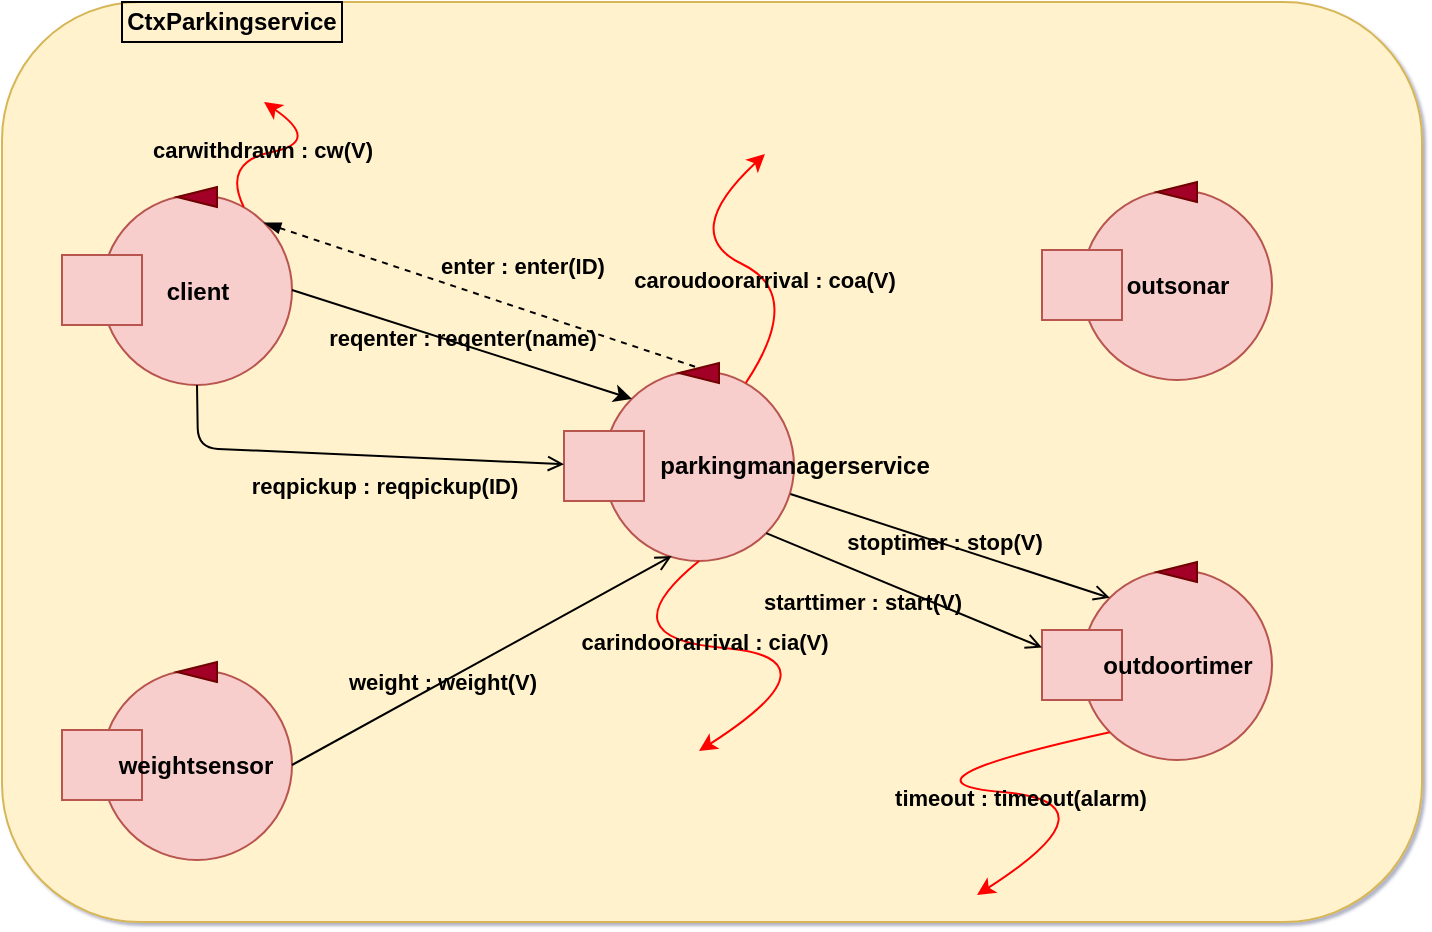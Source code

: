 <mxfile version="14.6.13" type="device"><diagram id="wI8z80SIdUuaSBe2A1s2" name="Pagina-1"><mxGraphModel dx="1086" dy="846" grid="1" gridSize="10" guides="1" tooltips="1" connect="1" arrows="1" fold="1" page="1" pageScale="1" pageWidth="827" pageHeight="1169" math="0" shadow="1"><root><mxCell id="0"/><mxCell id="1" parent="0"/><mxCell id="jZINJF8swxtSmkf8bM59-7" value="" style="rounded=1;whiteSpace=wrap;html=1;fillColor=#fff2cc;strokeColor=#d6b656;" parent="1" vertex="1"><mxGeometry y="180" width="710" height="460" as="geometry"/></mxCell><mxCell id="jZINJF8swxtSmkf8bM59-8" value="&lt;font color=&quot;#000000&quot;&gt;&lt;b&gt;CtxParkingservice&lt;/b&gt;&lt;/font&gt;" style="text;html=1;align=center;verticalAlign=middle;whiteSpace=wrap;rounded=0;strokeColor=#000000;" parent="1" vertex="1"><mxGeometry x="60" y="180" width="110" height="20" as="geometry"/></mxCell><mxCell id="jZINJF8swxtSmkf8bM59-9" value="" style="ellipse;whiteSpace=wrap;html=1;aspect=fixed;fillColor=#f8cecc;strokeColor=#b85450;" parent="1" vertex="1"><mxGeometry x="301" y="364.5" width="95" height="95" as="geometry"/></mxCell><mxCell id="jZINJF8swxtSmkf8bM59-10" value="" style="rounded=0;whiteSpace=wrap;html=1;fillColor=#f8cecc;strokeColor=#b85450;" parent="1" vertex="1"><mxGeometry x="281" y="394.5" width="40" height="35" as="geometry"/></mxCell><mxCell id="jZINJF8swxtSmkf8bM59-11" value="" style="triangle;whiteSpace=wrap;html=1;rotation=-180;fillColor=#a20025;strokeColor=#6F0000;fontColor=#ffffff;" parent="1" vertex="1"><mxGeometry x="338.5" y="360.5" width="20" height="10" as="geometry"/></mxCell><mxCell id="jZINJF8swxtSmkf8bM59-25" value="&lt;font color=&quot;#000000&quot;&gt;&lt;b&gt;parkingmanagerservice&lt;/b&gt;&lt;/font&gt;" style="text;html=1;strokeColor=none;fillColor=none;align=center;verticalAlign=middle;whiteSpace=wrap;rounded=0;" parent="1" vertex="1"><mxGeometry x="330" y="402" width="132.5" height="20" as="geometry"/></mxCell><mxCell id="jZINJF8swxtSmkf8bM59-27" value="" style="ellipse;whiteSpace=wrap;html=1;aspect=fixed;fillColor=#f8cecc;strokeColor=#b85450;" parent="1" vertex="1"><mxGeometry x="540.0" y="274" width="95" height="95" as="geometry"/></mxCell><mxCell id="jZINJF8swxtSmkf8bM59-28" value="" style="rounded=0;whiteSpace=wrap;html=1;fillColor=#f8cecc;strokeColor=#b85450;" parent="1" vertex="1"><mxGeometry x="520.0" y="304" width="40" height="35" as="geometry"/></mxCell><mxCell id="jZINJF8swxtSmkf8bM59-29" value="" style="triangle;whiteSpace=wrap;html=1;rotation=-180;fillColor=#a20025;strokeColor=#6F0000;fontColor=#ffffff;" parent="1" vertex="1"><mxGeometry x="577.5" y="270" width="20" height="10" as="geometry"/></mxCell><mxCell id="jZINJF8swxtSmkf8bM59-30" value="&lt;font color=&quot;#000000&quot;&gt;&lt;b&gt;outsonar&lt;/b&gt;&lt;/font&gt;" style="text;html=1;strokeColor=none;fillColor=none;align=center;verticalAlign=middle;whiteSpace=wrap;rounded=0;" parent="1" vertex="1"><mxGeometry x="568.0" y="312" width="40" height="20" as="geometry"/></mxCell><mxCell id="jZINJF8swxtSmkf8bM59-31" value="" style="ellipse;whiteSpace=wrap;html=1;aspect=fixed;fillColor=#f8cecc;strokeColor=#b85450;" parent="1" vertex="1"><mxGeometry x="50.0" y="514" width="95" height="95" as="geometry"/></mxCell><mxCell id="jZINJF8swxtSmkf8bM59-32" value="" style="rounded=0;whiteSpace=wrap;html=1;fillColor=#f8cecc;strokeColor=#b85450;" parent="1" vertex="1"><mxGeometry x="30.0" y="544" width="40" height="35" as="geometry"/></mxCell><mxCell id="jZINJF8swxtSmkf8bM59-33" value="" style="triangle;whiteSpace=wrap;html=1;rotation=-180;fillColor=#a20025;strokeColor=#6F0000;fontColor=#ffffff;" parent="1" vertex="1"><mxGeometry x="87.5" y="510" width="20" height="10" as="geometry"/></mxCell><mxCell id="jZINJF8swxtSmkf8bM59-34" value="&lt;font color=&quot;#000000&quot;&gt;&lt;b&gt;weightsensor&lt;/b&gt;&lt;/font&gt;" style="text;html=1;strokeColor=none;fillColor=none;align=center;verticalAlign=middle;whiteSpace=wrap;rounded=0;" parent="1" vertex="1"><mxGeometry x="77.0" y="552" width="40" height="20" as="geometry"/></mxCell><mxCell id="jZINJF8swxtSmkf8bM59-37" value="" style="ellipse;whiteSpace=wrap;html=1;aspect=fixed;fillColor=#f8cecc;strokeColor=#b85450;" parent="1" vertex="1"><mxGeometry x="540.0" y="464" width="95" height="95" as="geometry"/></mxCell><mxCell id="jZINJF8swxtSmkf8bM59-38" value="" style="rounded=0;whiteSpace=wrap;html=1;fillColor=#f8cecc;strokeColor=#b85450;" parent="1" vertex="1"><mxGeometry x="520.0" y="494" width="40" height="35" as="geometry"/></mxCell><mxCell id="jZINJF8swxtSmkf8bM59-39" value="" style="triangle;whiteSpace=wrap;html=1;rotation=-180;fillColor=#a20025;strokeColor=#6F0000;fontColor=#ffffff;" parent="1" vertex="1"><mxGeometry x="577.5" y="460" width="20" height="10" as="geometry"/></mxCell><mxCell id="jZINJF8swxtSmkf8bM59-40" value="&lt;font color=&quot;#000000&quot;&gt;&lt;b&gt;outdoortimer&lt;/b&gt;&lt;/font&gt;" style="text;html=1;strokeColor=none;fillColor=none;align=center;verticalAlign=middle;whiteSpace=wrap;rounded=0;" parent="1" vertex="1"><mxGeometry x="568.0" y="502" width="40" height="20" as="geometry"/></mxCell><mxCell id="jZINJF8swxtSmkf8bM59-43" value="" style="ellipse;whiteSpace=wrap;html=1;aspect=fixed;fillColor=#f8cecc;strokeColor=#b85450;" parent="1" vertex="1"><mxGeometry x="50.0" y="276.5" width="95" height="95" as="geometry"/></mxCell><mxCell id="jZINJF8swxtSmkf8bM59-44" value="" style="rounded=0;whiteSpace=wrap;html=1;fillColor=#f8cecc;strokeColor=#b85450;" parent="1" vertex="1"><mxGeometry x="30.0" y="306.5" width="40" height="35" as="geometry"/></mxCell><mxCell id="jZINJF8swxtSmkf8bM59-45" value="" style="triangle;whiteSpace=wrap;html=1;rotation=-180;fillColor=#a20025;strokeColor=#6F0000;fontColor=#ffffff;" parent="1" vertex="1"><mxGeometry x="87.5" y="272.5" width="20" height="10" as="geometry"/></mxCell><mxCell id="jZINJF8swxtSmkf8bM59-46" value="&lt;font color=&quot;#000000&quot;&gt;&lt;b&gt;client&lt;/b&gt;&lt;/font&gt;" style="text;html=1;strokeColor=none;fillColor=none;align=center;verticalAlign=middle;whiteSpace=wrap;rounded=0;" parent="1" vertex="1"><mxGeometry x="78.0" y="314.5" width="40" height="20" as="geometry"/></mxCell><mxCell id="jZINJF8swxtSmkf8bM59-47" value="" style="endArrow=classic;html=1;strokeColor=#000000;exitX=1;exitY=0.5;exitDx=0;exitDy=0;entryX=0;entryY=0;entryDx=0;entryDy=0;" parent="1" source="jZINJF8swxtSmkf8bM59-43" target="jZINJF8swxtSmkf8bM59-9" edge="1"><mxGeometry width="50" height="50" relative="1" as="geometry"><mxPoint x="130" y="420" as="sourcePoint"/><mxPoint x="160" y="390" as="targetPoint"/></mxGeometry></mxCell><mxCell id="jZINJF8swxtSmkf8bM59-49" value="&lt;b&gt;reqenter : reqenter(name)&lt;/b&gt;" style="edgeLabel;html=1;align=center;verticalAlign=middle;resizable=0;points=[];labelBackgroundColor=none;fontColor=#000000;" parent="jZINJF8swxtSmkf8bM59-47" vertex="1" connectable="0"><mxGeometry x="0.24" y="2" relative="1" as="geometry"><mxPoint x="-21" y="-8" as="offset"/></mxGeometry></mxCell><mxCell id="jZINJF8swxtSmkf8bM59-54" value="" style="curved=1;endArrow=classic;html=1;fontColor=#000000;strokeColor=#FF0000;exitX=0.5;exitY=1;exitDx=0;exitDy=0;entryX=0.5;entryY=0;entryDx=0;entryDy=0;" parent="1" edge="1"><mxGeometry width="50" height="50" relative="1" as="geometry"><mxPoint x="348.5" y="459.5" as="sourcePoint"/><mxPoint x="348.5" y="554.5" as="targetPoint"/><Array as="points"><mxPoint x="301" y="498"/><mxPoint x="421" y="508"/></Array></mxGeometry></mxCell><mxCell id="jZINJF8swxtSmkf8bM59-55" value="&lt;b&gt;carindoorarrival : cia(V)&lt;/b&gt;" style="edgeLabel;html=1;align=center;verticalAlign=middle;resizable=0;points=[];fontColor=#000000;labelBackgroundColor=none;" parent="jZINJF8swxtSmkf8bM59-54" vertex="1" connectable="0"><mxGeometry x="-0.173" y="2" relative="1" as="geometry"><mxPoint as="offset"/></mxGeometry></mxCell><mxCell id="jZINJF8swxtSmkf8bM59-57" value="" style="endArrow=open;html=1;strokeColor=#000000;exitX=1;exitY=0.5;exitDx=0;exitDy=0;entryX=0.356;entryY=0.974;entryDx=0;entryDy=0;entryPerimeter=0;endFill=0;" parent="1" source="jZINJF8swxtSmkf8bM59-31" target="jZINJF8swxtSmkf8bM59-9" edge="1"><mxGeometry width="50" height="50" relative="1" as="geometry"><mxPoint x="250" y="310" as="sourcePoint"/><mxPoint x="386.475" y="381.366" as="targetPoint"/></mxGeometry></mxCell><mxCell id="jZINJF8swxtSmkf8bM59-58" value="&lt;b&gt;weight : weight(V)&lt;/b&gt;" style="edgeLabel;html=1;align=center;verticalAlign=middle;resizable=0;points=[];fontColor=#000000;labelBackgroundColor=none;" parent="jZINJF8swxtSmkf8bM59-57" vertex="1" connectable="0"><mxGeometry x="0.351" y="-3" relative="1" as="geometry"><mxPoint x="-55" y="26" as="offset"/></mxGeometry></mxCell><mxCell id="jZINJF8swxtSmkf8bM59-60" value="" style="endArrow=none;dashed=1;html=1;fontColor=#000000;startArrow=blockThin;startFill=1;exitX=1;exitY=0;exitDx=0;exitDy=0;entryX=0.5;entryY=1;entryDx=0;entryDy=0;strokeColor=#000000;" parent="1" source="jZINJF8swxtSmkf8bM59-43" target="jZINJF8swxtSmkf8bM59-11" edge="1"><mxGeometry width="50" height="50" relative="1" as="geometry"><mxPoint x="300" y="332.5" as="sourcePoint"/><mxPoint x="350" y="282.5" as="targetPoint"/></mxGeometry></mxCell><mxCell id="jZINJF8swxtSmkf8bM59-61" value="&lt;b&gt;enter : enter(ID)&lt;/b&gt;" style="edgeLabel;html=1;align=center;verticalAlign=middle;resizable=0;points=[];fontColor=#000000;labelBackgroundColor=none;" parent="jZINJF8swxtSmkf8bM59-60" vertex="1" connectable="0"><mxGeometry x="0.114" y="-3" relative="1" as="geometry"><mxPoint x="9" y="-22" as="offset"/></mxGeometry></mxCell><mxCell id="jZINJF8swxtSmkf8bM59-64" value="" style="curved=1;endArrow=classic;html=1;fontColor=#000000;strokeColor=#FF0000;exitX=0.75;exitY=0;exitDx=0;exitDy=0;" parent="1" edge="1"><mxGeometry width="50" height="50" relative="1" as="geometry"><mxPoint x="371.875" y="370.5" as="sourcePoint"/><mxPoint x="381.5" y="256" as="targetPoint"/><Array as="points"><mxPoint x="401.5" y="326"/><mxPoint x="338.5" y="296"/></Array></mxGeometry></mxCell><mxCell id="jZINJF8swxtSmkf8bM59-65" value="&lt;b&gt;caroudoorarrival : coa(V)&lt;/b&gt;" style="edgeLabel;html=1;align=center;verticalAlign=middle;resizable=0;points=[];fontColor=#000000;labelBackgroundColor=none;" parent="jZINJF8swxtSmkf8bM59-64" vertex="1" connectable="0"><mxGeometry x="-0.173" y="2" relative="1" as="geometry"><mxPoint as="offset"/></mxGeometry></mxCell><mxCell id="jZINJF8swxtSmkf8bM59-66" value="" style="endArrow=open;html=1;strokeColor=#000000;exitX=1;exitY=1;exitDx=0;exitDy=0;entryX=0;entryY=0.25;entryDx=0;entryDy=0;endFill=0;" parent="1" source="jZINJF8swxtSmkf8bM59-9" target="jZINJF8swxtSmkf8bM59-38" edge="1"><mxGeometry width="50" height="50" relative="1" as="geometry"><mxPoint x="250" y="310" as="sourcePoint"/><mxPoint x="386.475" y="381.366" as="targetPoint"/></mxGeometry></mxCell><mxCell id="jZINJF8swxtSmkf8bM59-67" value="&lt;b&gt;starttimer : start(V)&lt;/b&gt;" style="edgeLabel;html=1;align=center;verticalAlign=middle;resizable=0;points=[];fontColor=#000000;labelBackgroundColor=none;" parent="jZINJF8swxtSmkf8bM59-66" vertex="1" connectable="0"><mxGeometry x="-0.356" relative="1" as="geometry"><mxPoint x="3" y="16" as="offset"/></mxGeometry></mxCell><mxCell id="jZINJF8swxtSmkf8bM59-68" value="" style="curved=1;endArrow=classic;html=1;fontColor=#000000;strokeColor=#FF0000;exitX=0;exitY=1;exitDx=0;exitDy=0;entryX=0.5;entryY=0;entryDx=0;entryDy=0;" parent="1" source="jZINJF8swxtSmkf8bM59-37" edge="1"><mxGeometry width="50" height="50" relative="1" as="geometry"><mxPoint x="487.5" y="531.5" as="sourcePoint"/><mxPoint x="487.5" y="626.5" as="targetPoint"/><Array as="points"><mxPoint x="440" y="570"/><mxPoint x="560" y="580"/></Array></mxGeometry></mxCell><mxCell id="jZINJF8swxtSmkf8bM59-69" value="&lt;b&gt;timeout : timeout(alarm)&lt;/b&gt;" style="edgeLabel;html=1;align=center;verticalAlign=middle;resizable=0;points=[];fontColor=#000000;labelBackgroundColor=none;" parent="jZINJF8swxtSmkf8bM59-68" vertex="1" connectable="0"><mxGeometry x="0.148" y="-2" relative="1" as="geometry"><mxPoint as="offset"/></mxGeometry></mxCell><mxCell id="jZINJF8swxtSmkf8bM59-73" value="" style="endArrow=open;html=1;strokeColor=#000000;exitX=0.5;exitY=1;exitDx=0;exitDy=0;endFill=0;" parent="1" source="jZINJF8swxtSmkf8bM59-43" target="jZINJF8swxtSmkf8bM59-10" edge="1"><mxGeometry width="50" height="50" relative="1" as="geometry"><mxPoint x="130" y="371.5" as="sourcePoint"/><mxPoint x="266.475" y="442.866" as="targetPoint"/><Array as="points"><mxPoint x="98" y="403"/></Array></mxGeometry></mxCell><mxCell id="jZINJF8swxtSmkf8bM59-75" value="&lt;b&gt;reqpickup : reqpickup(ID)&lt;/b&gt;" style="edgeLabel;html=1;align=center;verticalAlign=middle;resizable=0;points=[];fontColor=#000000;labelBackgroundColor=none;" parent="jZINJF8swxtSmkf8bM59-73" vertex="1" connectable="0"><mxGeometry x="0.389" y="1" relative="1" as="geometry"><mxPoint x="-25" y="15" as="offset"/></mxGeometry></mxCell><mxCell id="jZINJF8swxtSmkf8bM59-77" value="" style="endArrow=open;html=1;strokeColor=#000000;exitX=0.981;exitY=0.647;exitDx=0;exitDy=0;entryX=0;entryY=0;entryDx=0;entryDy=0;endFill=0;exitPerimeter=0;" parent="1" source="jZINJF8swxtSmkf8bM59-9" target="jZINJF8swxtSmkf8bM59-37" edge="1"><mxGeometry width="50" height="50" relative="1" as="geometry"><mxPoint x="413.998" y="436.418" as="sourcePoint"/><mxPoint x="551.91" y="493.58" as="targetPoint"/></mxGeometry></mxCell><mxCell id="jZINJF8swxtSmkf8bM59-78" value="&lt;b&gt;stoptimer : stop(V)&lt;/b&gt;" style="edgeLabel;html=1;align=center;verticalAlign=middle;resizable=0;points=[];fontColor=#000000;labelBackgroundColor=none;" parent="jZINJF8swxtSmkf8bM59-77" vertex="1" connectable="0"><mxGeometry x="-0.356" relative="1" as="geometry"><mxPoint x="25" y="7" as="offset"/></mxGeometry></mxCell><mxCell id="jZINJF8swxtSmkf8bM59-79" value="" style="curved=1;endArrow=classic;html=1;fontColor=#000000;strokeColor=#FF0000;exitX=0.75;exitY=0;exitDx=0;exitDy=0;" parent="1" edge="1"><mxGeometry width="50" height="50" relative="1" as="geometry"><mxPoint x="120.875" y="282.5" as="sourcePoint"/><mxPoint x="131" y="230" as="targetPoint"/><Array as="points"><mxPoint x="110" y="260"/><mxPoint x="160" y="250"/></Array></mxGeometry></mxCell><mxCell id="jZINJF8swxtSmkf8bM59-80" value="&lt;b&gt;carwithdrawn : cw(V)&lt;/b&gt;" style="edgeLabel;html=1;align=center;verticalAlign=middle;resizable=0;points=[];fontColor=#000000;labelBackgroundColor=none;" parent="jZINJF8swxtSmkf8bM59-79" vertex="1" connectable="0"><mxGeometry x="-0.173" y="2" relative="1" as="geometry"><mxPoint as="offset"/></mxGeometry></mxCell></root></mxGraphModel></diagram></mxfile>